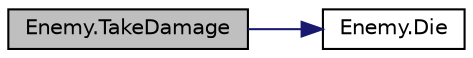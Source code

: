 digraph "Enemy.TakeDamage"
{
 // LATEX_PDF_SIZE
  edge [fontname="Helvetica",fontsize="10",labelfontname="Helvetica",labelfontsize="10"];
  node [fontname="Helvetica",fontsize="10",shape=record];
  rankdir="LR";
  Node1 [label="Enemy.TakeDamage",height=0.2,width=0.4,color="black", fillcolor="grey75", style="filled", fontcolor="black",tooltip="Метод получения урона"];
  Node1 -> Node2 [color="midnightblue",fontsize="10",style="solid"];
  Node2 [label="Enemy.Die",height=0.2,width=0.4,color="black", fillcolor="white", style="filled",URL="$class_enemy.html#ac8eb629ba2895e86aa7f940334c94c02",tooltip="Метод уничтожения обьекта"];
}

